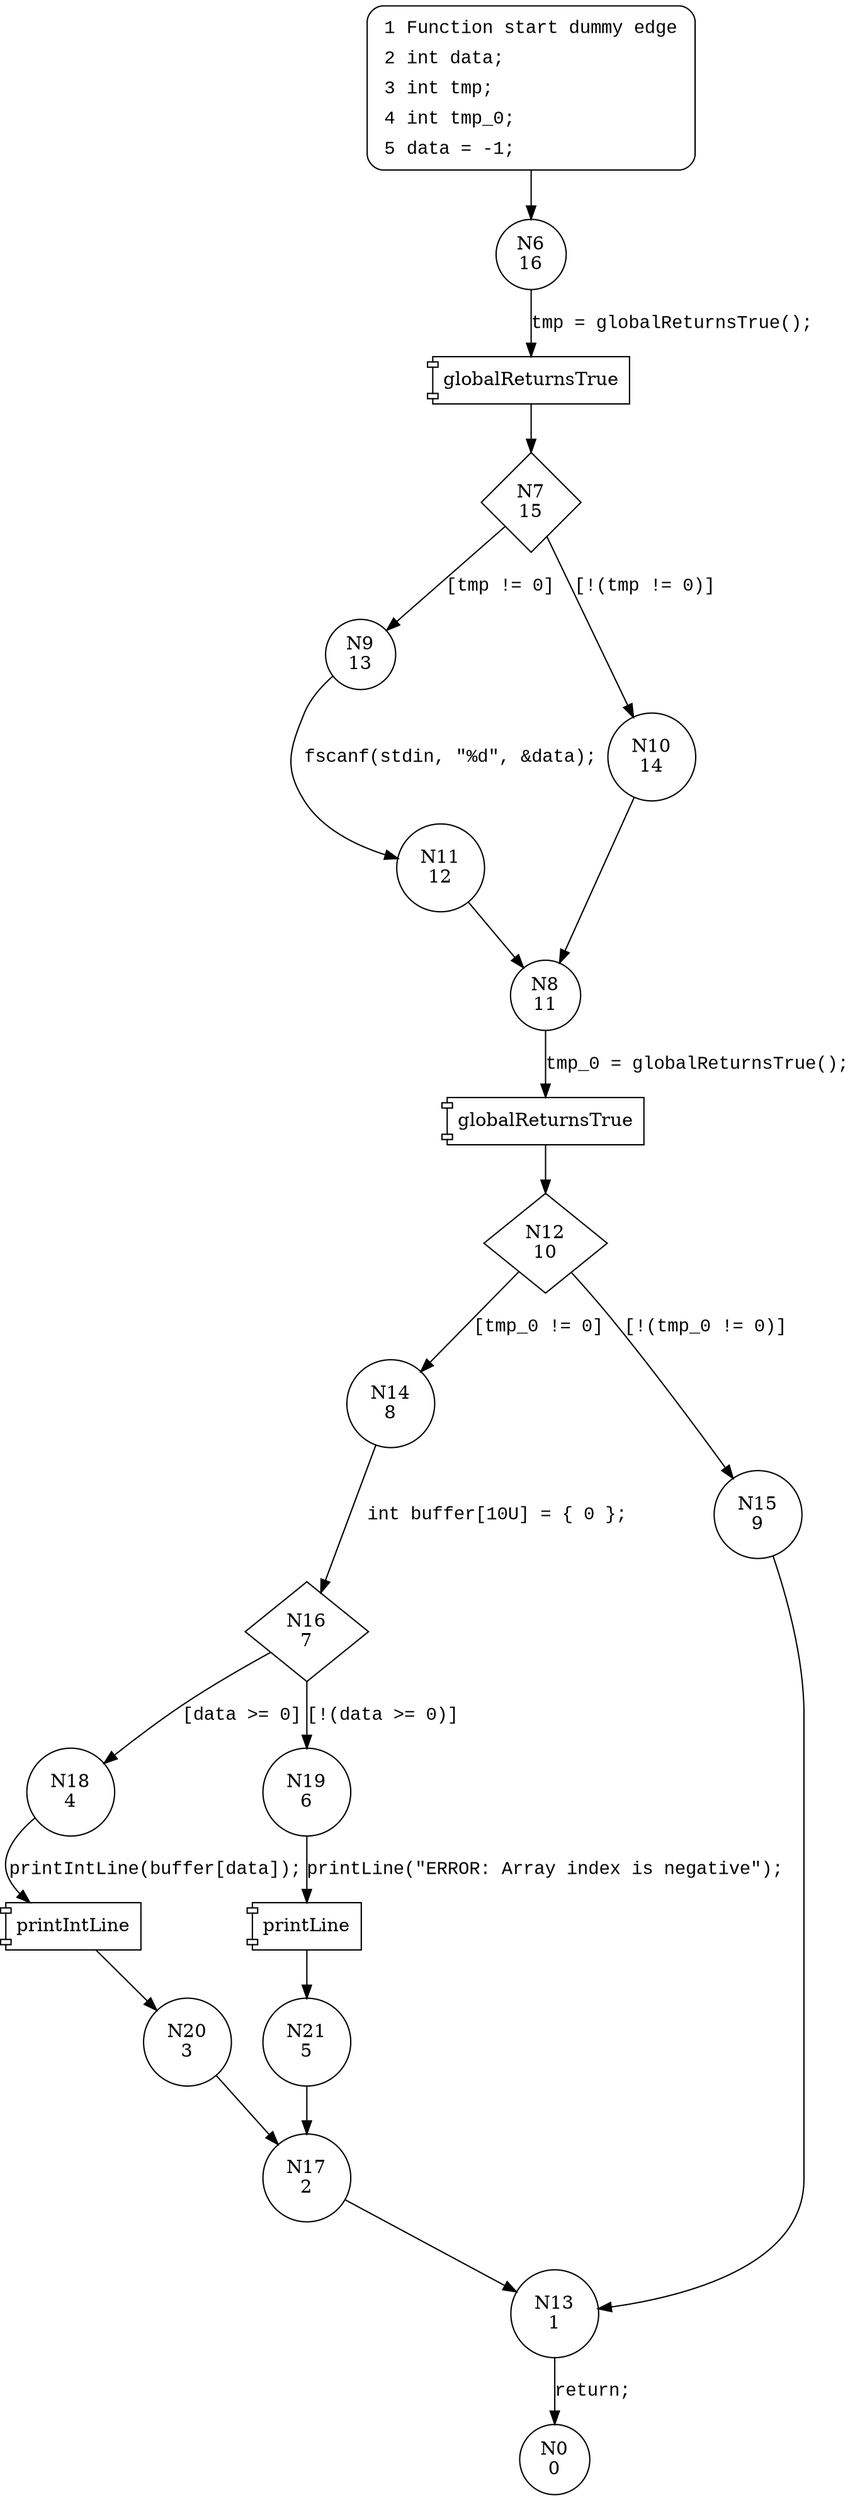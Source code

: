 digraph CWE126_Buffer_Overread__CWE129_fscanf_11_bad {
6 [shape="circle" label="N6\n16"]
7 [shape="diamond" label="N7\n15"]
9 [shape="circle" label="N9\n13"]
10 [shape="circle" label="N10\n14"]
8 [shape="circle" label="N8\n11"]
12 [shape="diamond" label="N12\n10"]
14 [shape="circle" label="N14\n8"]
15 [shape="circle" label="N15\n9"]
13 [shape="circle" label="N13\n1"]
0 [shape="circle" label="N0\n0"]
16 [shape="diamond" label="N16\n7"]
18 [shape="circle" label="N18\n4"]
19 [shape="circle" label="N19\n6"]
21 [shape="circle" label="N21\n5"]
17 [shape="circle" label="N17\n2"]
20 [shape="circle" label="N20\n3"]
11 [shape="circle" label="N11\n12"]
1 [style="filled,bold" penwidth="1" fillcolor="white" fontname="Courier New" shape="Mrecord" label=<<table border="0" cellborder="0" cellpadding="3" bgcolor="white"><tr><td align="right">1</td><td align="left">Function start dummy edge</td></tr><tr><td align="right">2</td><td align="left">int data;</td></tr><tr><td align="right">3</td><td align="left">int tmp;</td></tr><tr><td align="right">4</td><td align="left">int tmp_0;</td></tr><tr><td align="right">5</td><td align="left">data = -1;</td></tr></table>>]
1 -> 6[label=""]
100025 [shape="component" label="globalReturnsTrue"]
6 -> 100025 [label="tmp = globalReturnsTrue();" fontname="Courier New"]
100025 -> 7 [label="" fontname="Courier New"]
7 -> 9 [label="[tmp != 0]" fontname="Courier New"]
7 -> 10 [label="[!(tmp != 0)]" fontname="Courier New"]
100026 [shape="component" label="globalReturnsTrue"]
8 -> 100026 [label="tmp_0 = globalReturnsTrue();" fontname="Courier New"]
100026 -> 12 [label="" fontname="Courier New"]
12 -> 14 [label="[tmp_0 != 0]" fontname="Courier New"]
12 -> 15 [label="[!(tmp_0 != 0)]" fontname="Courier New"]
13 -> 0 [label="return;" fontname="Courier New"]
16 -> 18 [label="[data >= 0]" fontname="Courier New"]
16 -> 19 [label="[!(data >= 0)]" fontname="Courier New"]
100027 [shape="component" label="printLine"]
19 -> 100027 [label="printLine(\"ERROR: Array index is negative\");" fontname="Courier New"]
100027 -> 21 [label="" fontname="Courier New"]
17 -> 13 [label="" fontname="Courier New"]
100028 [shape="component" label="printIntLine"]
18 -> 100028 [label="printIntLine(buffer[data]);" fontname="Courier New"]
100028 -> 20 [label="" fontname="Courier New"]
9 -> 11 [label="fscanf(stdin, \"%d\", &data);" fontname="Courier New"]
10 -> 8 [label="" fontname="Courier New"]
15 -> 13 [label="" fontname="Courier New"]
14 -> 16 [label="int buffer[10U] = { 0 };" fontname="Courier New"]
21 -> 17 [label="" fontname="Courier New"]
20 -> 17 [label="" fontname="Courier New"]
11 -> 8 [label="" fontname="Courier New"]
}